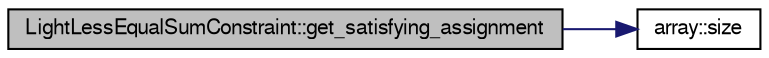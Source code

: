 digraph G
{
  edge [fontname="FreeSans",fontsize="10",labelfontname="FreeSans",labelfontsize="10"];
  node [fontname="FreeSans",fontsize="10",shape=record];
  rankdir=LR;
  Node1 [label="LightLessEqualSumConstraint::get_satisfying_assignment",height=0.2,width=0.4,color="black", fillcolor="grey75", style="filled" fontcolor="black"];
  Node1 -> Node2 [color="midnightblue",fontsize="10",style="solid",fontname="FreeSans"];
  Node2 [label="array::size",height=0.2,width=0.4,color="black", fillcolor="white", style="filled",URL="$structarray.html#f8b65d310dc7595738653d2c861e17a5"];
}

